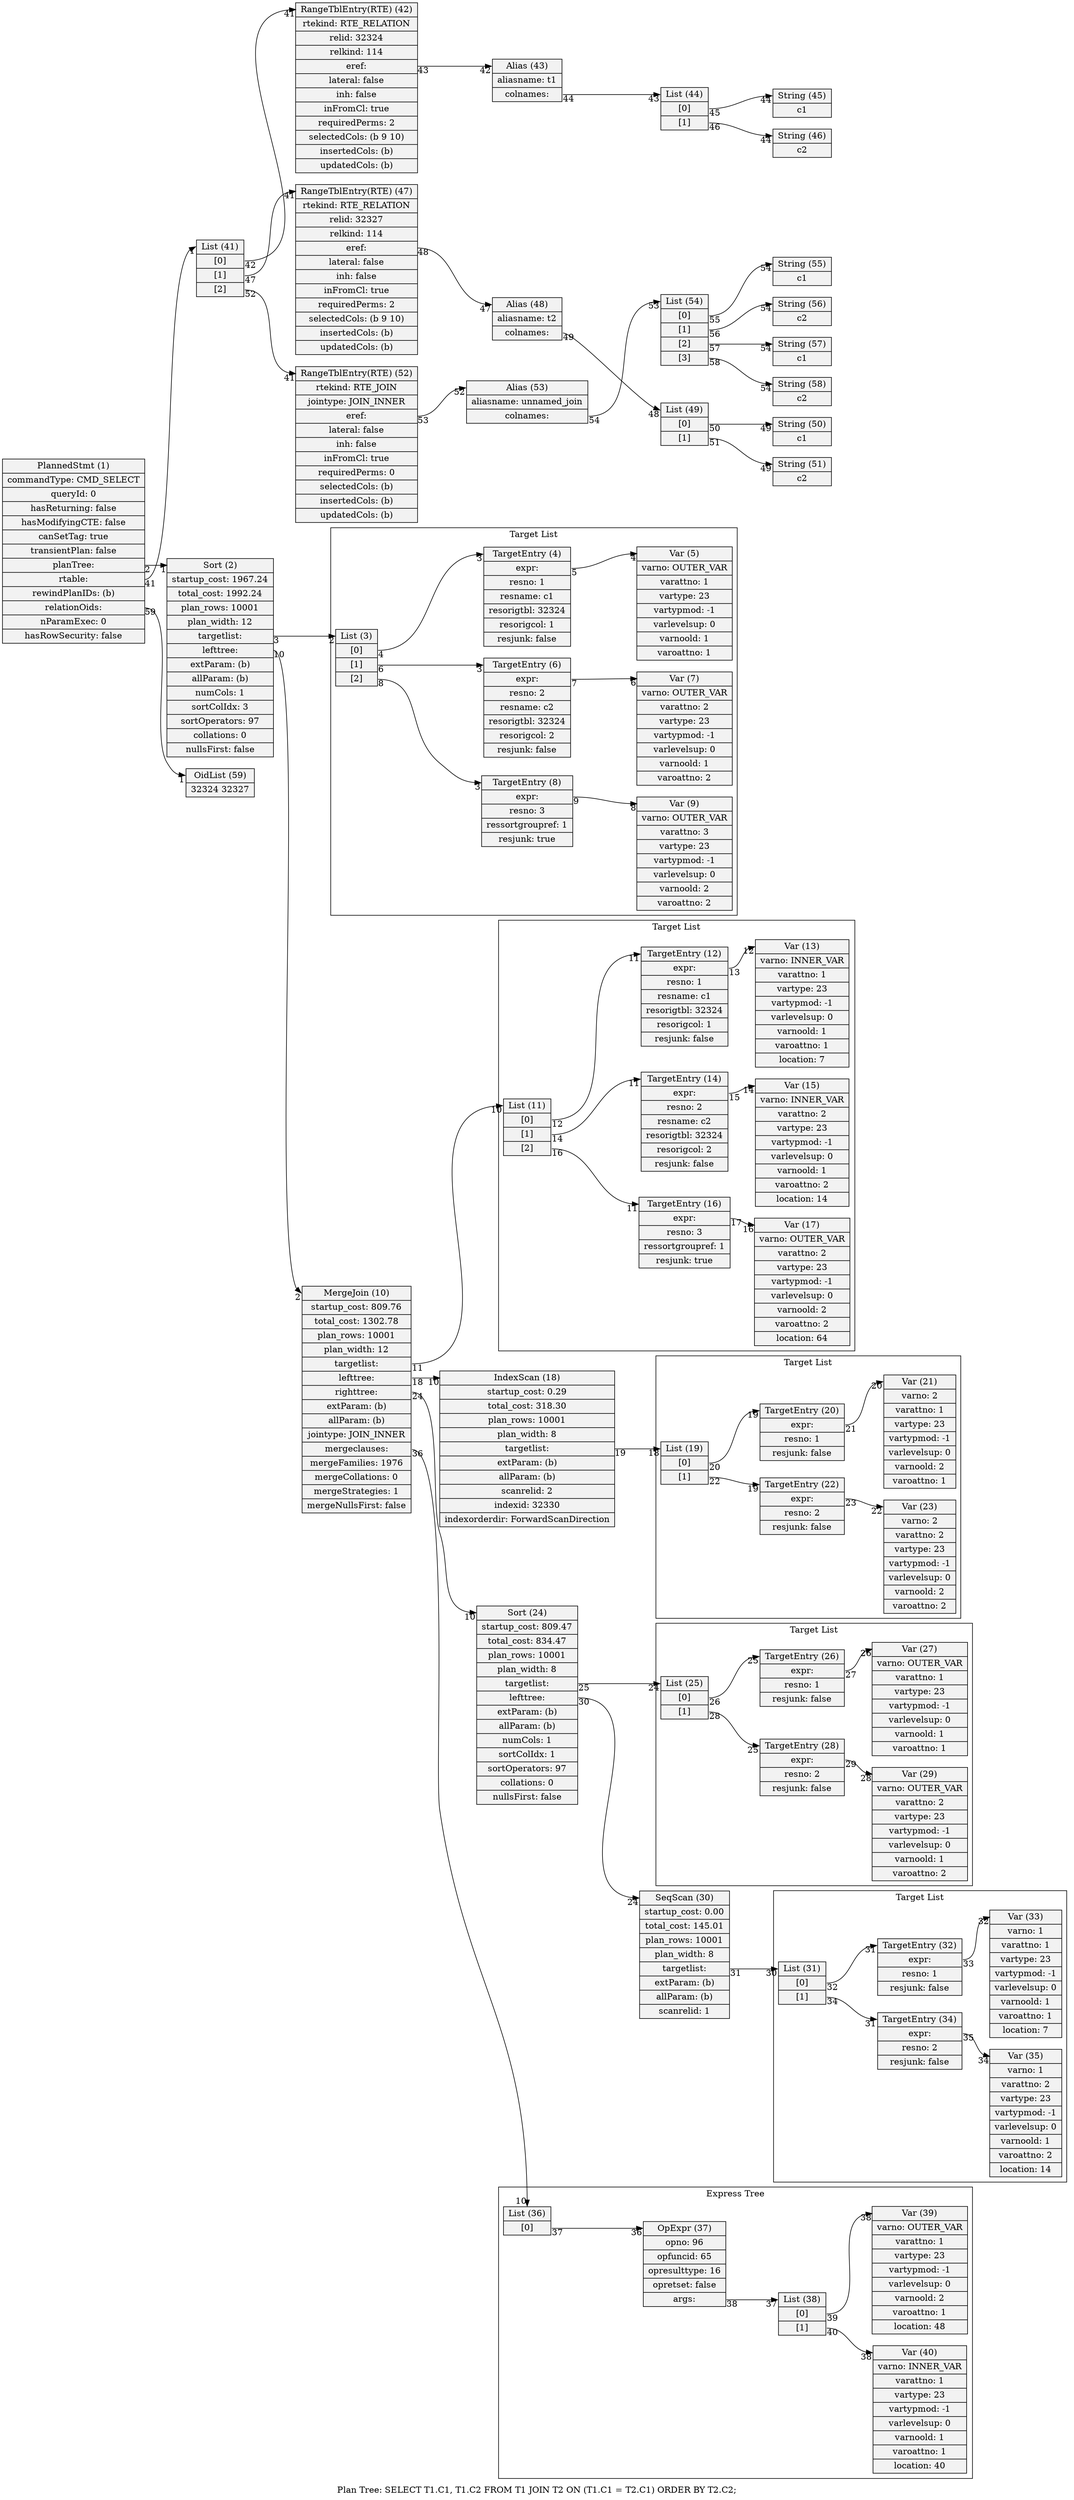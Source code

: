 digraph {
graph [rankdir = "LR", label = "Plan Tree: SELECT T1.C1, T1.C2 FROM T1 JOIN T2 ON (T1.C1 = T2.C1) ORDER BY T2.C2;"]
node  [shape=record,style=filled,fillcolor=gray95]
edge  [arrowtail=empty]
43[label = "<head> Alias (43)|aliasname: t1|<colnames> colnames: "]
45[label = "<head> String (45)|c1"]
44[label = "<head> List (44)|<1> [0]|<2> [1]"]
46[label = "<head> String (46)|c2"]
48[label = "<head> Alias (48)|aliasname: t2|<colnames> colnames: "]
50[label = "<head> String (50)|c1"]
49[label = "<head> List (49)|<1> [0]|<2> [1]"]
51[label = "<head> String (51)|c2"]
55[label = "<head> String (55)|c1"]
56[label = "<head> String (56)|c2"]
57[label = "<head> String (57)|c1"]
58[label = "<head> String (58)|c2"]
53[label = "<head> Alias (53)|aliasname: unnamed_join|<colnames> colnames: "]
54[label = "<head> List (54)|<1> [0]|<2> [1]|<3> [2]|<4> [3]"]
18[label = "<head> IndexScan (18)|startup_cost: 0.29|total_cost: 318.30|plan_rows: 10001|plan_width: 8|<targetlist> targetlist: |extParam: (b)|allParam: (b)|scanrelid: 2|indexid: 32330|indexorderdir: ForwardScanDirection"]
30[label = "<head> SeqScan (30)|startup_cost: 0.00|total_cost: 145.01|plan_rows: 10001|plan_width: 8|<targetlist> targetlist: |extParam: (b)|allParam: (b)|scanrelid: 1"]
24[label = "<head> Sort (24)|startup_cost: 809.47|total_cost: 834.47|plan_rows: 10001|plan_width: 8|<targetlist> targetlist: |<lefttree> lefttree: |extParam: (b)|allParam: (b)|numCols: 1|sortColIdx: 1|sortOperators: 97|collations: 0|nullsFirst: false"]
10[label = "<head> MergeJoin (10)|startup_cost: 809.76|total_cost: 1302.78|plan_rows: 10001|plan_width: 12|<targetlist> targetlist: |<lefttree> lefttree: |<righttree> righttree: |extParam: (b)|allParam: (b)|jointype: JOIN_INNER|<mergeclauses> mergeclauses: |mergeFamilies: 1976|mergeCollations: 0|mergeStrategies: 1|mergeNullsFirst: false"]
2[label = "<head> Sort (2)|startup_cost: 1967.24|total_cost: 1992.24|plan_rows: 10001|plan_width: 12|<targetlist> targetlist: |<lefttree> lefttree: |extParam: (b)|allParam: (b)|numCols: 1|sortColIdx: 3|sortOperators: 97|collations: 0|nullsFirst: false"]
42[label = "<head> RangeTblEntry(RTE) (42)|rtekind: RTE_RELATION|relid: 32324|relkind: 114|<eref> eref: |lateral: false|inh: false|inFromCl: true|requiredPerms: 2|selectedCols: (b 9 10)|insertedCols: (b)|updatedCols: (b)"]
41[label = "<head> List (41)|<1> [0]|<2> [1]|<3> [2]"]
59[label = "<head> OidList (59)|32324 32327 "]
47[label = "<head> RangeTblEntry(RTE) (47)|rtekind: RTE_RELATION|relid: 32327|relkind: 114|<eref> eref: |lateral: false|inh: false|inFromCl: true|requiredPerms: 2|selectedCols: (b 9 10)|insertedCols: (b)|updatedCols: (b)"]
52[label = "<head> RangeTblEntry(RTE) (52)|rtekind: RTE_JOIN|jointype: JOIN_INNER|<eref> eref: |lateral: false|inh: false|inFromCl: true|requiredPerms: 0|selectedCols: (b)|insertedCols: (b)|updatedCols: (b)"]
1[label = "<head> PlannedStmt (1)|commandType: CMD_SELECT|queryId: 0|hasReturning: false|hasModifyingCTE: false|canSetTag: true|transientPlan: false|<planTree> planTree: |<rtable> rtable: |rewindPlanIDs: (b)|<relationOids> relationOids: |nParamExec: 0|hasRowSecurity: false"]

43:colnames -> 44:head [headlabel = "43", taillabel = "44"]
44:1 -> 45:head [headlabel = "44", taillabel = "45"]
44:2 -> 46:head [headlabel = "44", taillabel = "46"]
48:colnames -> 49:head [headlabel = "48", taillabel = "49"]
49:1 -> 50:head [headlabel = "49", taillabel = "50"]
49:2 -> 51:head [headlabel = "49", taillabel = "51"]
53:colnames -> 54:head [headlabel = "53", taillabel = "54"]
54:1 -> 55:head [headlabel = "54", taillabel = "55"]
54:2 -> 56:head [headlabel = "54", taillabel = "56"]
54:3 -> 57:head [headlabel = "54", taillabel = "57"]
54:4 -> 58:head [headlabel = "54", taillabel = "58"]
18:targetlist -> 19:head [headlabel = "18", taillabel = "19"]
30:targetlist -> 31:head [headlabel = "30", taillabel = "31"]
24:lefttree -> 30:head [headlabel = "24", taillabel = "30"]
24:targetlist -> 25:head [headlabel = "24", taillabel = "25"]
10:lefttree -> 18:head [headlabel = "10", taillabel = "18"]
10:righttree -> 24:head [headlabel = "10", taillabel = "24"]
10:mergeclauses -> 36:head [headlabel = "10", taillabel = "36"]
10:targetlist -> 11:head [headlabel = "10", taillabel = "11"]
2:lefttree -> 10:head [headlabel = "2", taillabel = "10"]
2:targetlist -> 3:head [headlabel = "2", taillabel = "3"]
42:eref -> 43:head [headlabel = "42", taillabel = "43"]
41:1 -> 42:head [headlabel = "41", taillabel = "42"]
41:2 -> 47:head [headlabel = "41", taillabel = "47"]
41:3 -> 52:head [headlabel = "41", taillabel = "52"]
47:eref -> 48:head [headlabel = "47", taillabel = "48"]
52:eref -> 53:head [headlabel = "52", taillabel = "53"]
1:planTree -> 2:head [headlabel = "1", taillabel = "2"]
1:rtable -> 41:head [headlabel = "1", taillabel = "41"]
1:relationOids -> 59:head [headlabel = "1", taillabel = "59"]

subgraph cluster_0 {
	label = "Target List";
	21[label = "<head> Var (21)|varno: 2|varattno: 1|vartype: 23|vartypmod: -1|varlevelsup: 0|varnoold: 2|varoattno: 1"]
	20[label = "<head> TargetEntry (20)|<expr> expr: |resno: 1|resjunk: false"]
	19[label = "<head> List (19)|<1> [0]|<2> [1]"]
	23[label = "<head> Var (23)|varno: 2|varattno: 2|vartype: 23|vartypmod: -1|varlevelsup: 0|varnoold: 2|varoattno: 2"]
	22[label = "<head> TargetEntry (22)|<expr> expr: |resno: 2|resjunk: false"]

	20:expr -> 21:head [headlabel = "20", taillabel = "21"]
	19:1 -> 20:head [headlabel = "19", taillabel = "20"]
	19:2 -> 22:head [headlabel = "19", taillabel = "22"]
	22:expr -> 23:head [headlabel = "22", taillabel = "23"]
}

subgraph cluster_1 {
	label = "Target List";
	33[label = "<head> Var (33)|varno: 1|varattno: 1|vartype: 23|vartypmod: -1|varlevelsup: 0|varnoold: 1|varoattno: 1|location: 7"]
	32[label = "<head> TargetEntry (32)|<expr> expr: |resno: 1|resjunk: false"]
	31[label = "<head> List (31)|<1> [0]|<2> [1]"]
	35[label = "<head> Var (35)|varno: 1|varattno: 2|vartype: 23|vartypmod: -1|varlevelsup: 0|varnoold: 1|varoattno: 2|location: 14"]
	34[label = "<head> TargetEntry (34)|<expr> expr: |resno: 2|resjunk: false"]

	32:expr -> 33:head [headlabel = "32", taillabel = "33"]
	31:1 -> 32:head [headlabel = "31", taillabel = "32"]
	31:2 -> 34:head [headlabel = "31", taillabel = "34"]
	34:expr -> 35:head [headlabel = "34", taillabel = "35"]
}

subgraph cluster_2 {
	label = "Target List";
	5[label = "<head> Var (5)|varno: OUTER_VAR|varattno: 1|vartype: 23|vartypmod: -1|varlevelsup: 0|varnoold: 1|varoattno: 1"]
	4[label = "<head> TargetEntry (4)|<expr> expr: |resno: 1|resname: c1|resorigtbl: 32324|resorigcol: 1|resjunk: false"]
	3[label = "<head> List (3)|<1> [0]|<2> [1]|<3> [2]"]
	7[label = "<head> Var (7)|varno: OUTER_VAR|varattno: 2|vartype: 23|vartypmod: -1|varlevelsup: 0|varnoold: 1|varoattno: 2"]
	6[label = "<head> TargetEntry (6)|<expr> expr: |resno: 2|resname: c2|resorigtbl: 32324|resorigcol: 2|resjunk: false"]
	9[label = "<head> Var (9)|varno: OUTER_VAR|varattno: 3|vartype: 23|vartypmod: -1|varlevelsup: 0|varnoold: 2|varoattno: 2"]
	8[label = "<head> TargetEntry (8)|<expr> expr: |resno: 3|ressortgroupref: 1|resjunk: true"]

	4:expr -> 5:head [headlabel = "4", taillabel = "5"]
	3:1 -> 4:head [headlabel = "3", taillabel = "4"]
	3:2 -> 6:head [headlabel = "3", taillabel = "6"]
	3:3 -> 8:head [headlabel = "3", taillabel = "8"]
	6:expr -> 7:head [headlabel = "6", taillabel = "7"]
	8:expr -> 9:head [headlabel = "8", taillabel = "9"]
}

subgraph cluster_3 {
	label = "Target List";
	25[label = "<head> List (25)|<1> [0]|<2> [1]"]
	27[label = "<head> Var (27)|varno: OUTER_VAR|varattno: 1|vartype: 23|vartypmod: -1|varlevelsup: 0|varnoold: 1|varoattno: 1"]
	26[label = "<head> TargetEntry (26)|<expr> expr: |resno: 1|resjunk: false"]
	29[label = "<head> Var (29)|varno: OUTER_VAR|varattno: 2|vartype: 23|vartypmod: -1|varlevelsup: 0|varnoold: 1|varoattno: 2"]
	28[label = "<head> TargetEntry (28)|<expr> expr: |resno: 2|resjunk: false"]

	25:1 -> 26:head [headlabel = "25", taillabel = "26"]
	25:2 -> 28:head [headlabel = "25", taillabel = "28"]
	26:expr -> 27:head [headlabel = "26", taillabel = "27"]
	28:expr -> 29:head [headlabel = "28", taillabel = "29"]
}

subgraph cluster_4 {
	label = "Express Tree";
	37[label = "<head> OpExpr (37)|opno: 96|opfuncid: 65|opresulttype: 16|opretset: false|<args> args: "]
	39[label = "<head> Var (39)|varno: OUTER_VAR|varattno: 1|vartype: 23|vartypmod: -1|varlevelsup: 0|varnoold: 2|varoattno: 1|location: 48"]
	38[label = "<head> List (38)|<1> [0]|<2> [1]"]
	40[label = "<head> Var (40)|varno: INNER_VAR|varattno: 1|vartype: 23|vartypmod: -1|varlevelsup: 0|varnoold: 1|varoattno: 1|location: 40"]
	36[label = "<head> List (36)|<1> [0]"]

	37:args -> 38:head [headlabel = "37", taillabel = "38"]
	38:1 -> 39:head [headlabel = "38", taillabel = "39"]
	38:2 -> 40:head [headlabel = "38", taillabel = "40"]
	36:1 -> 37:head [headlabel = "36", taillabel = "37"]
}

subgraph cluster_5 {
	label = "Target List";
	12[label = "<head> TargetEntry (12)|<expr> expr: |resno: 1|resname: c1|resorigtbl: 32324|resorigcol: 1|resjunk: false"]
	13[label = "<head> Var (13)|varno: INNER_VAR|varattno: 1|vartype: 23|vartypmod: -1|varlevelsup: 0|varnoold: 1|varoattno: 1|location: 7"]
	11[label = "<head> List (11)|<1> [0]|<2> [1]|<3> [2]"]
	14[label = "<head> TargetEntry (14)|<expr> expr: |resno: 2|resname: c2|resorigtbl: 32324|resorigcol: 2|resjunk: false"]
	15[label = "<head> Var (15)|varno: INNER_VAR|varattno: 2|vartype: 23|vartypmod: -1|varlevelsup: 0|varnoold: 1|varoattno: 2|location: 14"]
	16[label = "<head> TargetEntry (16)|<expr> expr: |resno: 3|ressortgroupref: 1|resjunk: true"]
	17[label = "<head> Var (17)|varno: OUTER_VAR|varattno: 2|vartype: 23|vartypmod: -1|varlevelsup: 0|varnoold: 2|varoattno: 2|location: 64"]

	12:expr -> 13:head [headlabel = "12", taillabel = "13"]
	11:1 -> 12:head [headlabel = "11", taillabel = "12"]
	11:2 -> 14:head [headlabel = "11", taillabel = "14"]
	11:3 -> 16:head [headlabel = "11", taillabel = "16"]
	14:expr -> 15:head [headlabel = "14", taillabel = "15"]
	16:expr -> 17:head [headlabel = "16", taillabel = "17"]
}

}

